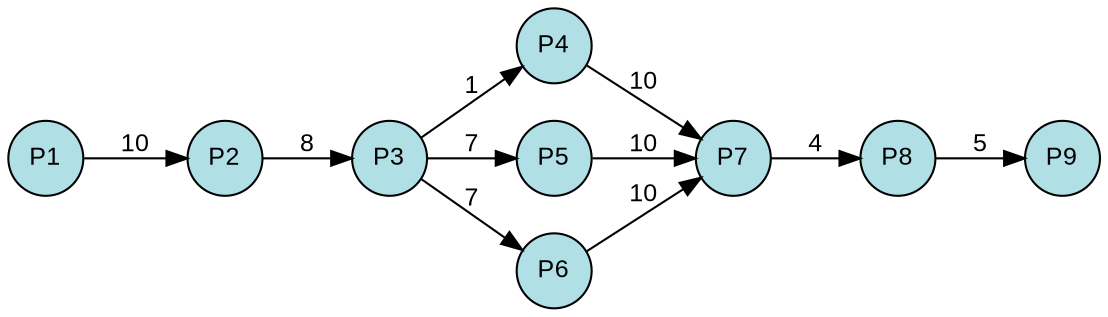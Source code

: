 digraph {
  splines=true;
node [margin=0 fontname=arial fontcolor=black fontsize=12 shape=circle width=0.5 fixedsize=true style=filled fillcolor=powderblue]
  1 [label="P1"]
  2 [label="P2"]
  3 [label="P3"]
  4 [label="P4"]
  5 [label="P5"]
  6 [label="P6"]
  7 [label="P7"]
  8 [label="P8"]
  9 [label="P9"]
rankdir=LR
edge [margin=0 fontname=arial fontcolor=black fontsize=12]
	1 -> 2 [label="10"]
	2 -> 3 [label="8"]
	3 -> 4 [label="1"]
	3 -> 5 [label="7"]
	3 -> 6 [label="7"]
	4 -> 7 [label="10"]
	5 -> 7 [label="10"]
	6 -> 7 [label="10"]
	7 -> 8 [label="4"]
	8 -> 9 [label="5"]
	{rank=same  1 }
	{rank=same  2 }
	{rank=same  3 }
	{rank=same  4, 5, 6 }
	{rank=same  7 }
	{rank=same  8 }
	{rank=same  9 }
} 
